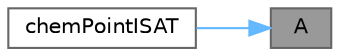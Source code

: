 digraph "A"
{
 // LATEX_PDF_SIZE
  bgcolor="transparent";
  edge [fontname=Helvetica,fontsize=10,labelfontname=Helvetica,labelfontsize=10];
  node [fontname=Helvetica,fontsize=10,shape=box,height=0.2,width=0.4];
  rankdir="RL";
  Node1 [id="Node000001",label="A",height=0.2,width=0.4,color="gray40", fillcolor="grey60", style="filled", fontcolor="black",tooltip=" "];
  Node1 -> Node2 [id="edge1_Node000001_Node000002",dir="back",color="steelblue1",style="solid",tooltip=" "];
  Node2 [id="Node000002",label="chemPointISAT",height=0.2,width=0.4,color="grey40", fillcolor="white", style="filled",URL="$classFoam_1_1chemPointISAT.html#aac7bbd04177cbe0ce374318e71b5d4e7",tooltip=" "];
}
